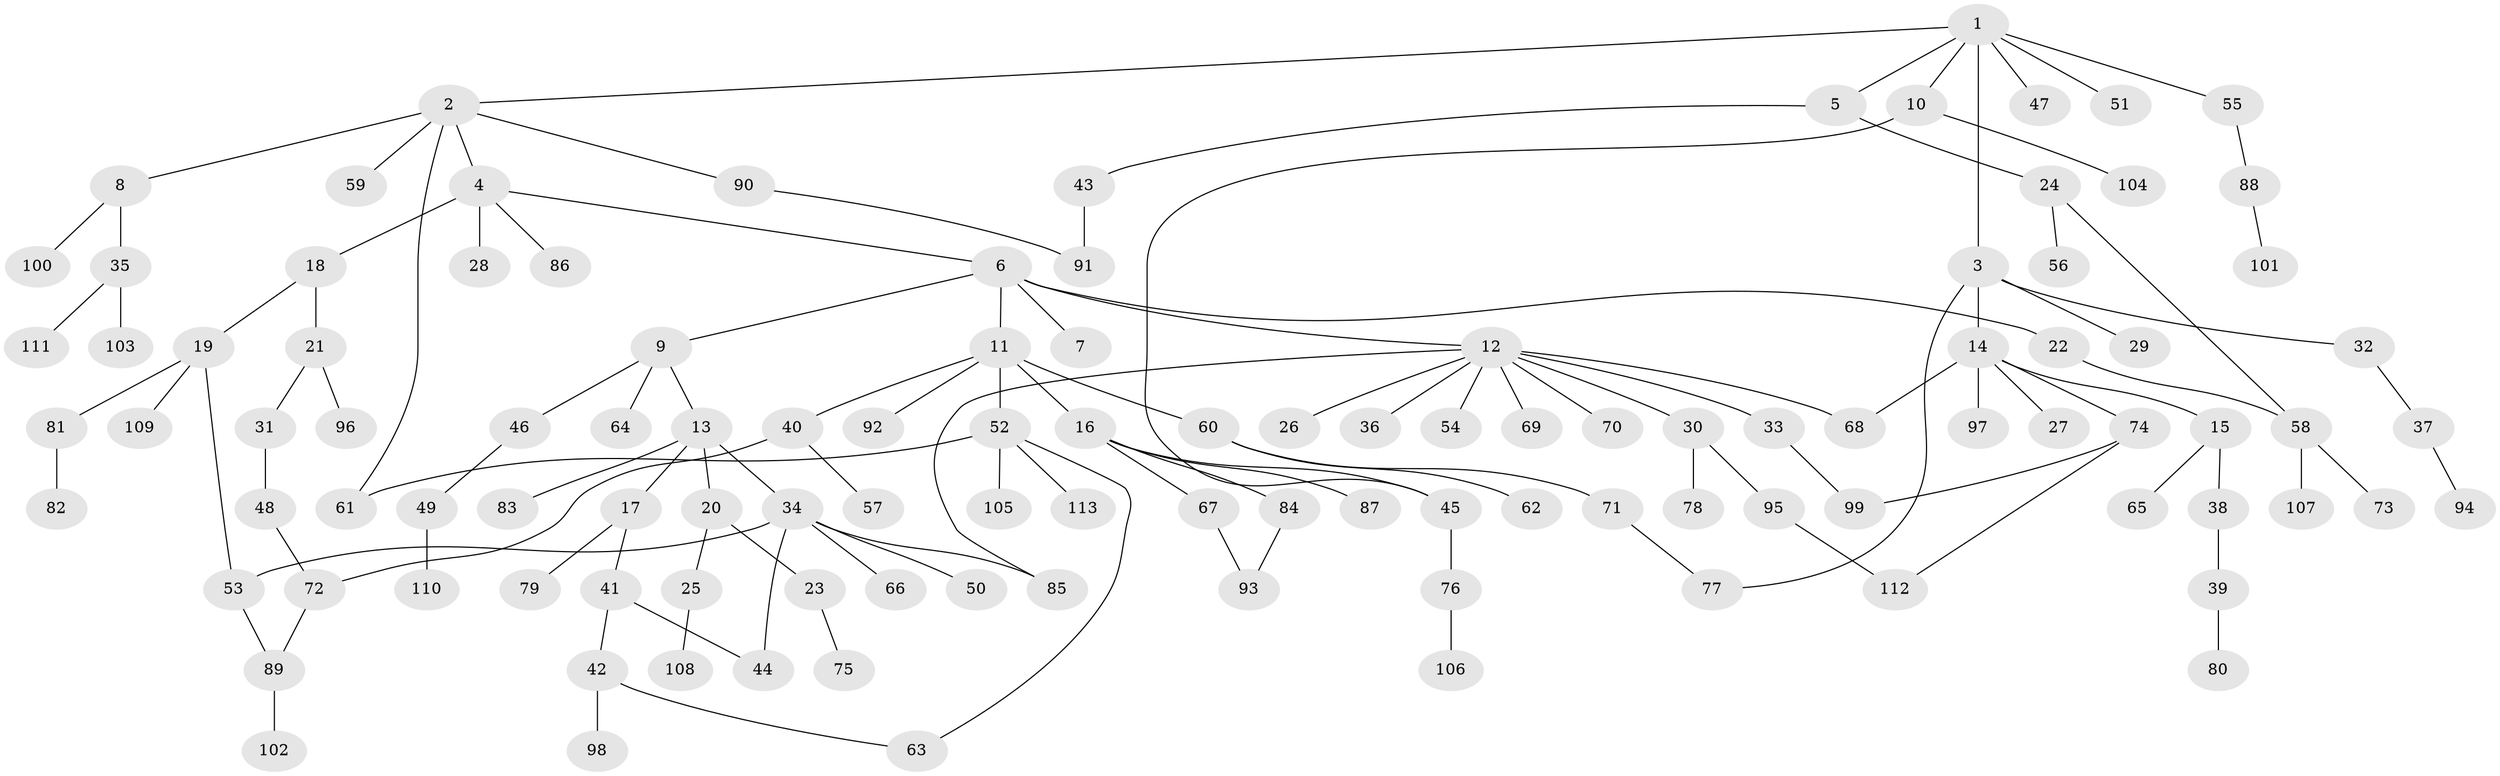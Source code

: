 // coarse degree distribution, {6: 0.014492753623188406, 5: 0.07246376811594203, 4: 0.057971014492753624, 3: 0.17391304347826086, 2: 0.37681159420289856, 9: 0.014492753623188406, 1: 0.2898550724637681}
// Generated by graph-tools (version 1.1) at 2025/48/03/04/25 22:48:43]
// undirected, 113 vertices, 127 edges
graph export_dot {
  node [color=gray90,style=filled];
  1;
  2;
  3;
  4;
  5;
  6;
  7;
  8;
  9;
  10;
  11;
  12;
  13;
  14;
  15;
  16;
  17;
  18;
  19;
  20;
  21;
  22;
  23;
  24;
  25;
  26;
  27;
  28;
  29;
  30;
  31;
  32;
  33;
  34;
  35;
  36;
  37;
  38;
  39;
  40;
  41;
  42;
  43;
  44;
  45;
  46;
  47;
  48;
  49;
  50;
  51;
  52;
  53;
  54;
  55;
  56;
  57;
  58;
  59;
  60;
  61;
  62;
  63;
  64;
  65;
  66;
  67;
  68;
  69;
  70;
  71;
  72;
  73;
  74;
  75;
  76;
  77;
  78;
  79;
  80;
  81;
  82;
  83;
  84;
  85;
  86;
  87;
  88;
  89;
  90;
  91;
  92;
  93;
  94;
  95;
  96;
  97;
  98;
  99;
  100;
  101;
  102;
  103;
  104;
  105;
  106;
  107;
  108;
  109;
  110;
  111;
  112;
  113;
  1 -- 2;
  1 -- 3;
  1 -- 5;
  1 -- 10;
  1 -- 47;
  1 -- 51;
  1 -- 55;
  2 -- 4;
  2 -- 8;
  2 -- 59;
  2 -- 90;
  2 -- 61;
  3 -- 14;
  3 -- 29;
  3 -- 32;
  3 -- 77;
  4 -- 6;
  4 -- 18;
  4 -- 28;
  4 -- 86;
  5 -- 24;
  5 -- 43;
  6 -- 7;
  6 -- 9;
  6 -- 11;
  6 -- 12;
  6 -- 22;
  8 -- 35;
  8 -- 100;
  9 -- 13;
  9 -- 46;
  9 -- 64;
  10 -- 104;
  10 -- 45;
  11 -- 16;
  11 -- 40;
  11 -- 52;
  11 -- 60;
  11 -- 92;
  12 -- 26;
  12 -- 30;
  12 -- 33;
  12 -- 36;
  12 -- 54;
  12 -- 68;
  12 -- 69;
  12 -- 70;
  12 -- 85;
  13 -- 17;
  13 -- 20;
  13 -- 34;
  13 -- 83;
  14 -- 15;
  14 -- 27;
  14 -- 74;
  14 -- 97;
  14 -- 68;
  15 -- 38;
  15 -- 65;
  16 -- 45;
  16 -- 67;
  16 -- 84;
  16 -- 87;
  17 -- 41;
  17 -- 79;
  18 -- 19;
  18 -- 21;
  19 -- 53;
  19 -- 81;
  19 -- 109;
  20 -- 23;
  20 -- 25;
  21 -- 31;
  21 -- 96;
  22 -- 58;
  23 -- 75;
  24 -- 56;
  24 -- 58;
  25 -- 108;
  30 -- 78;
  30 -- 95;
  31 -- 48;
  32 -- 37;
  33 -- 99;
  34 -- 44;
  34 -- 50;
  34 -- 66;
  34 -- 53;
  34 -- 85;
  35 -- 103;
  35 -- 111;
  37 -- 94;
  38 -- 39;
  39 -- 80;
  40 -- 57;
  40 -- 72;
  41 -- 42;
  41 -- 44;
  42 -- 98;
  42 -- 63;
  43 -- 91;
  45 -- 76;
  46 -- 49;
  48 -- 72;
  49 -- 110;
  52 -- 61;
  52 -- 63;
  52 -- 105;
  52 -- 113;
  53 -- 89;
  55 -- 88;
  58 -- 73;
  58 -- 107;
  60 -- 62;
  60 -- 71;
  67 -- 93;
  71 -- 77;
  72 -- 89;
  74 -- 112;
  74 -- 99;
  76 -- 106;
  81 -- 82;
  84 -- 93;
  88 -- 101;
  89 -- 102;
  90 -- 91;
  95 -- 112;
}
